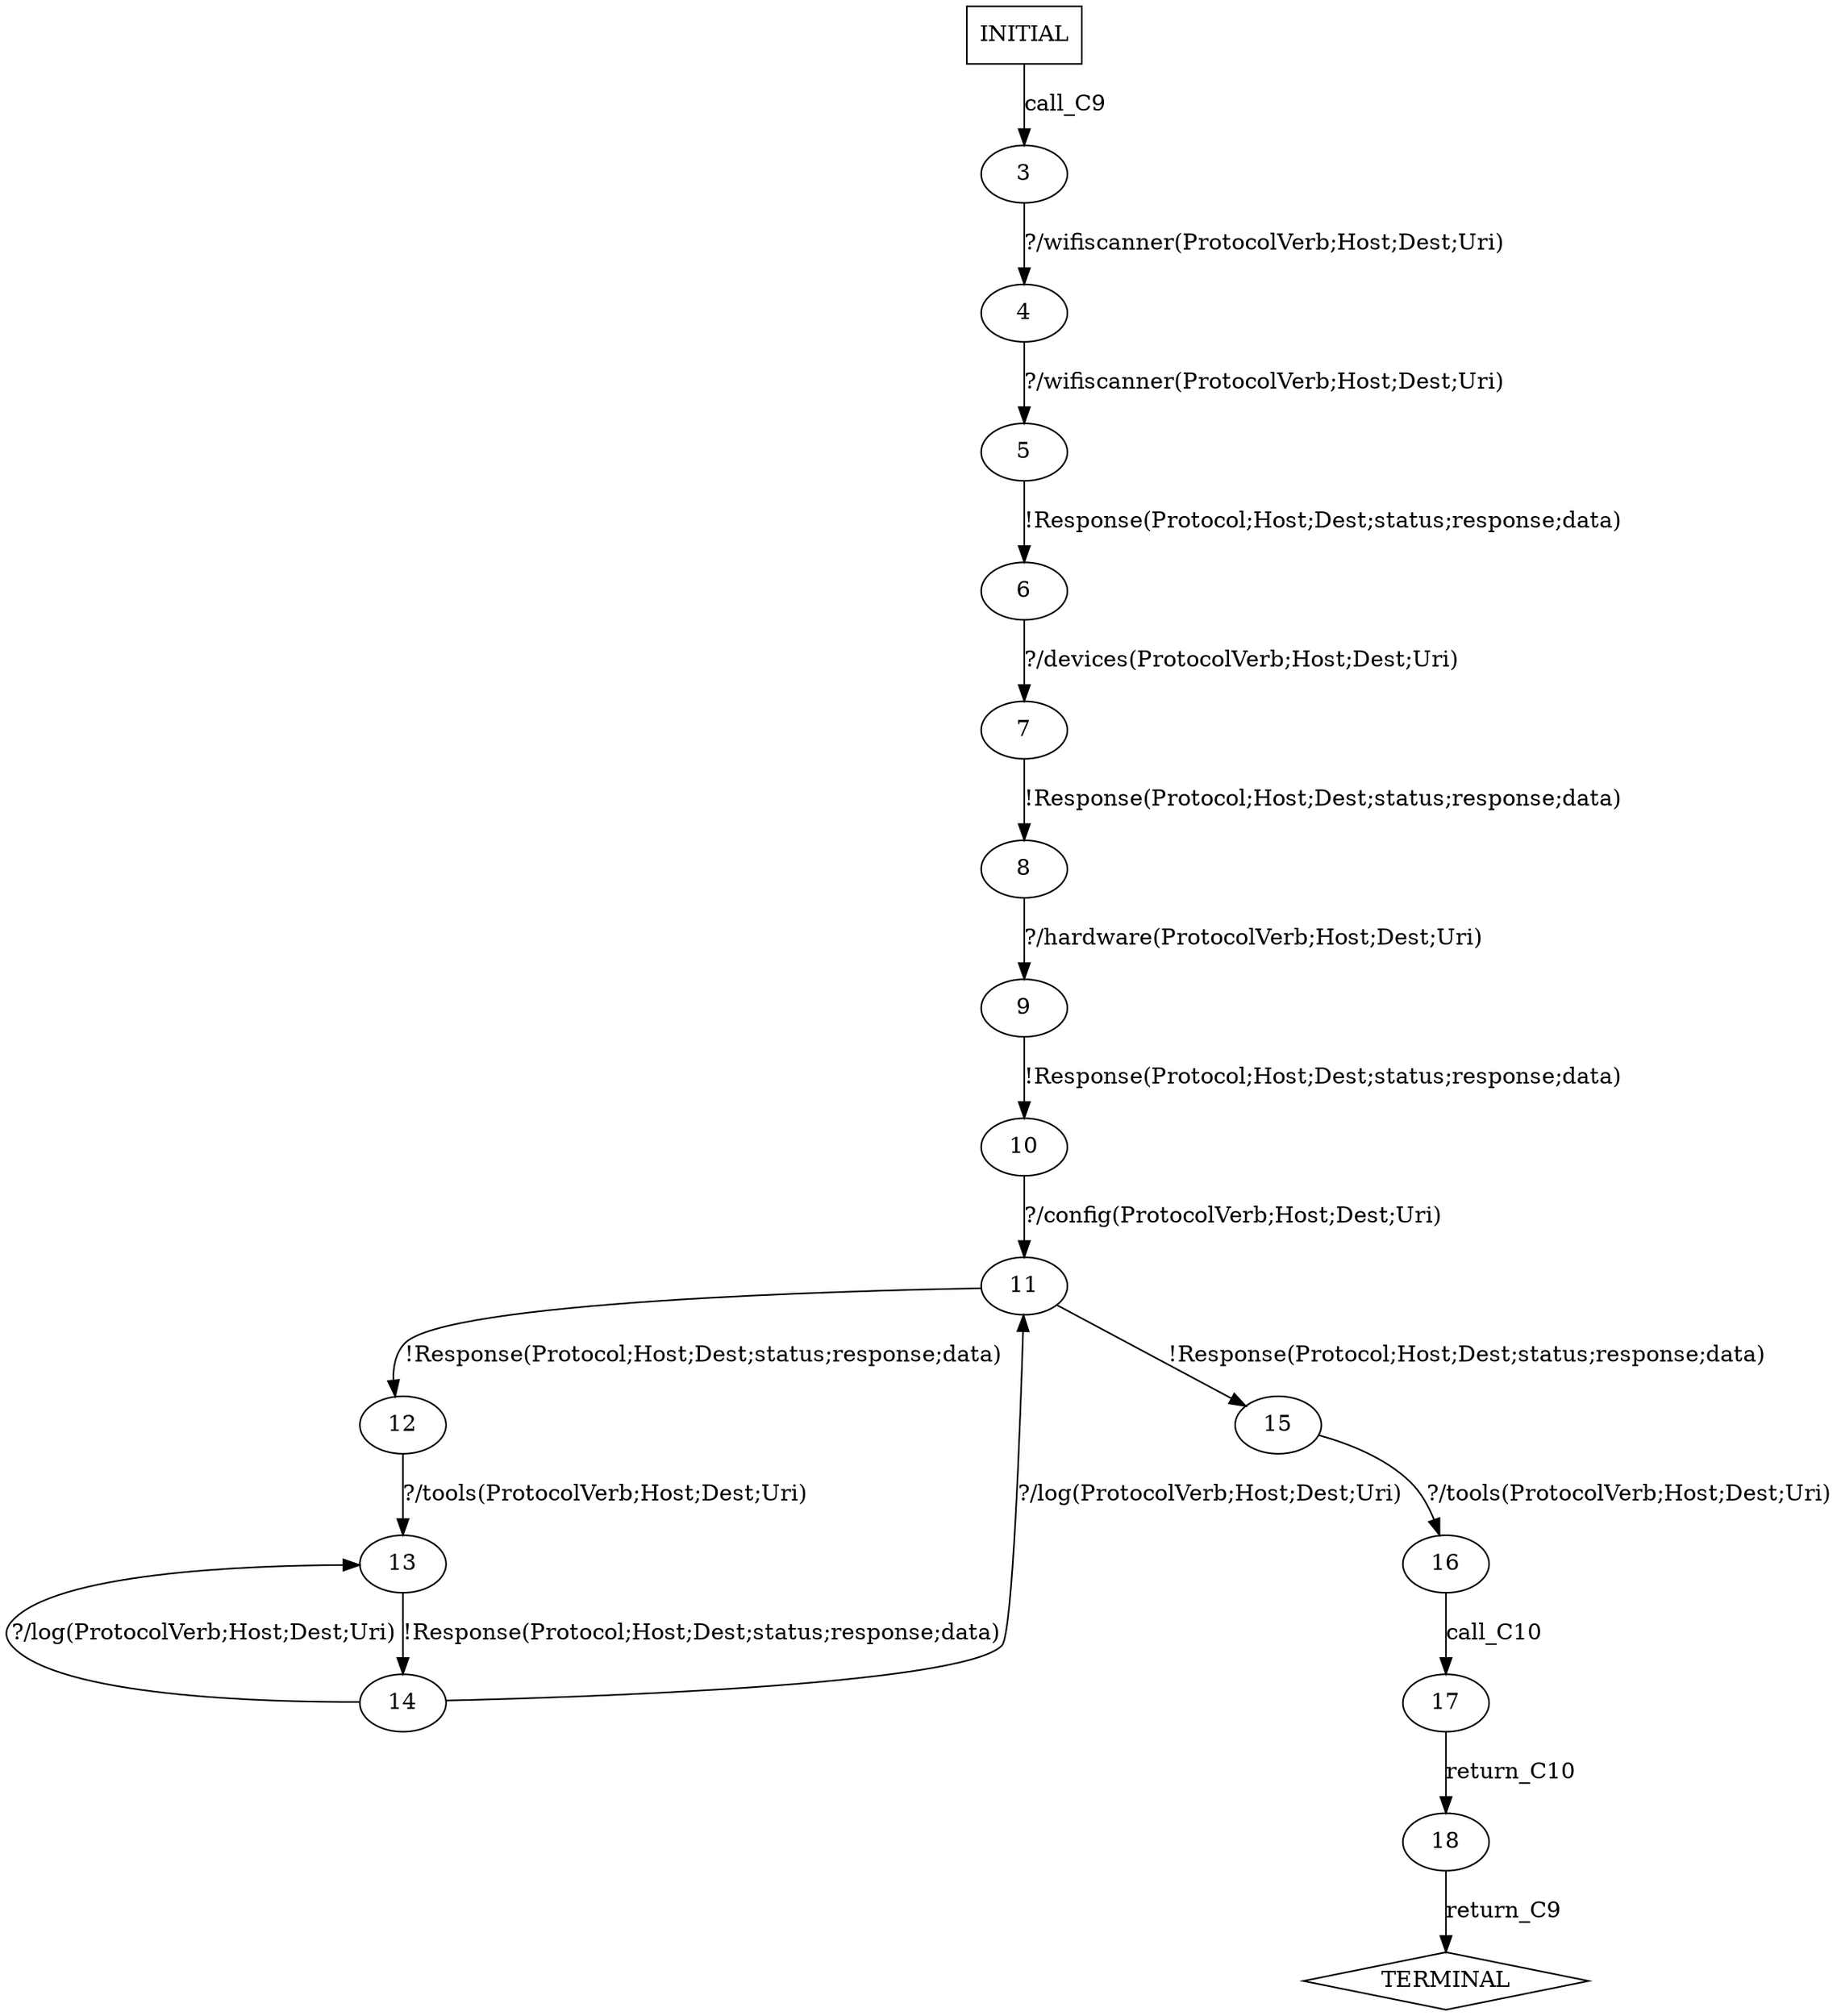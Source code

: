 digraph G {
  0 [label="INITIAL",shape=box];
  1 [label="TERMINAL",shape=diamond];
  3 [label="3"];
  4 [label="4"];
  5 [label="5"];
  6 [label="6"];
  7 [label="7"];
  8 [label="8"];
  9 [label="9"];
  10 [label="10"];
  11 [label="11"];
  12 [label="12"];
  13 [label="13"];
  14 [label="14"];
  15 [label="15"];
  16 [label="16"];
  17 [label="17"];
  18 [label="18"];
0->3  [label="call_C9"];
3->4 [label="?/wifiscanner(ProtocolVerb;Host;Dest;Uri)"];
4->5 [label="?/wifiscanner(ProtocolVerb;Host;Dest;Uri)"];
5->6 [label="!Response(Protocol;Host;Dest;status;response;data)"];
6->7 [label="?/devices(ProtocolVerb;Host;Dest;Uri)"];
7->8 [label="!Response(Protocol;Host;Dest;status;response;data)"];
8->9 [label="?/hardware(ProtocolVerb;Host;Dest;Uri)"];
9->10 [label="!Response(Protocol;Host;Dest;status;response;data)"];
10->11 [label="?/config(ProtocolVerb;Host;Dest;Uri)"];
11->15 [label="!Response(Protocol;Host;Dest;status;response;data)"];
11->12 [label="!Response(Protocol;Host;Dest;status;response;data)"];
12->13 [label="?/tools(ProtocolVerb;Host;Dest;Uri)"];
13->14 [label="!Response(Protocol;Host;Dest;status;response;data)"];
14->11 [label="?/log(ProtocolVerb;Host;Dest;Uri)"];
14->13 [label="?/log(ProtocolVerb;Host;Dest;Uri)"];
15->16 [label="?/tools(ProtocolVerb;Host;Dest;Uri)"];
16->17  [label="call_C10"];
17->18  [label="return_C10"];
18->1  [label="return_C9"];
}

